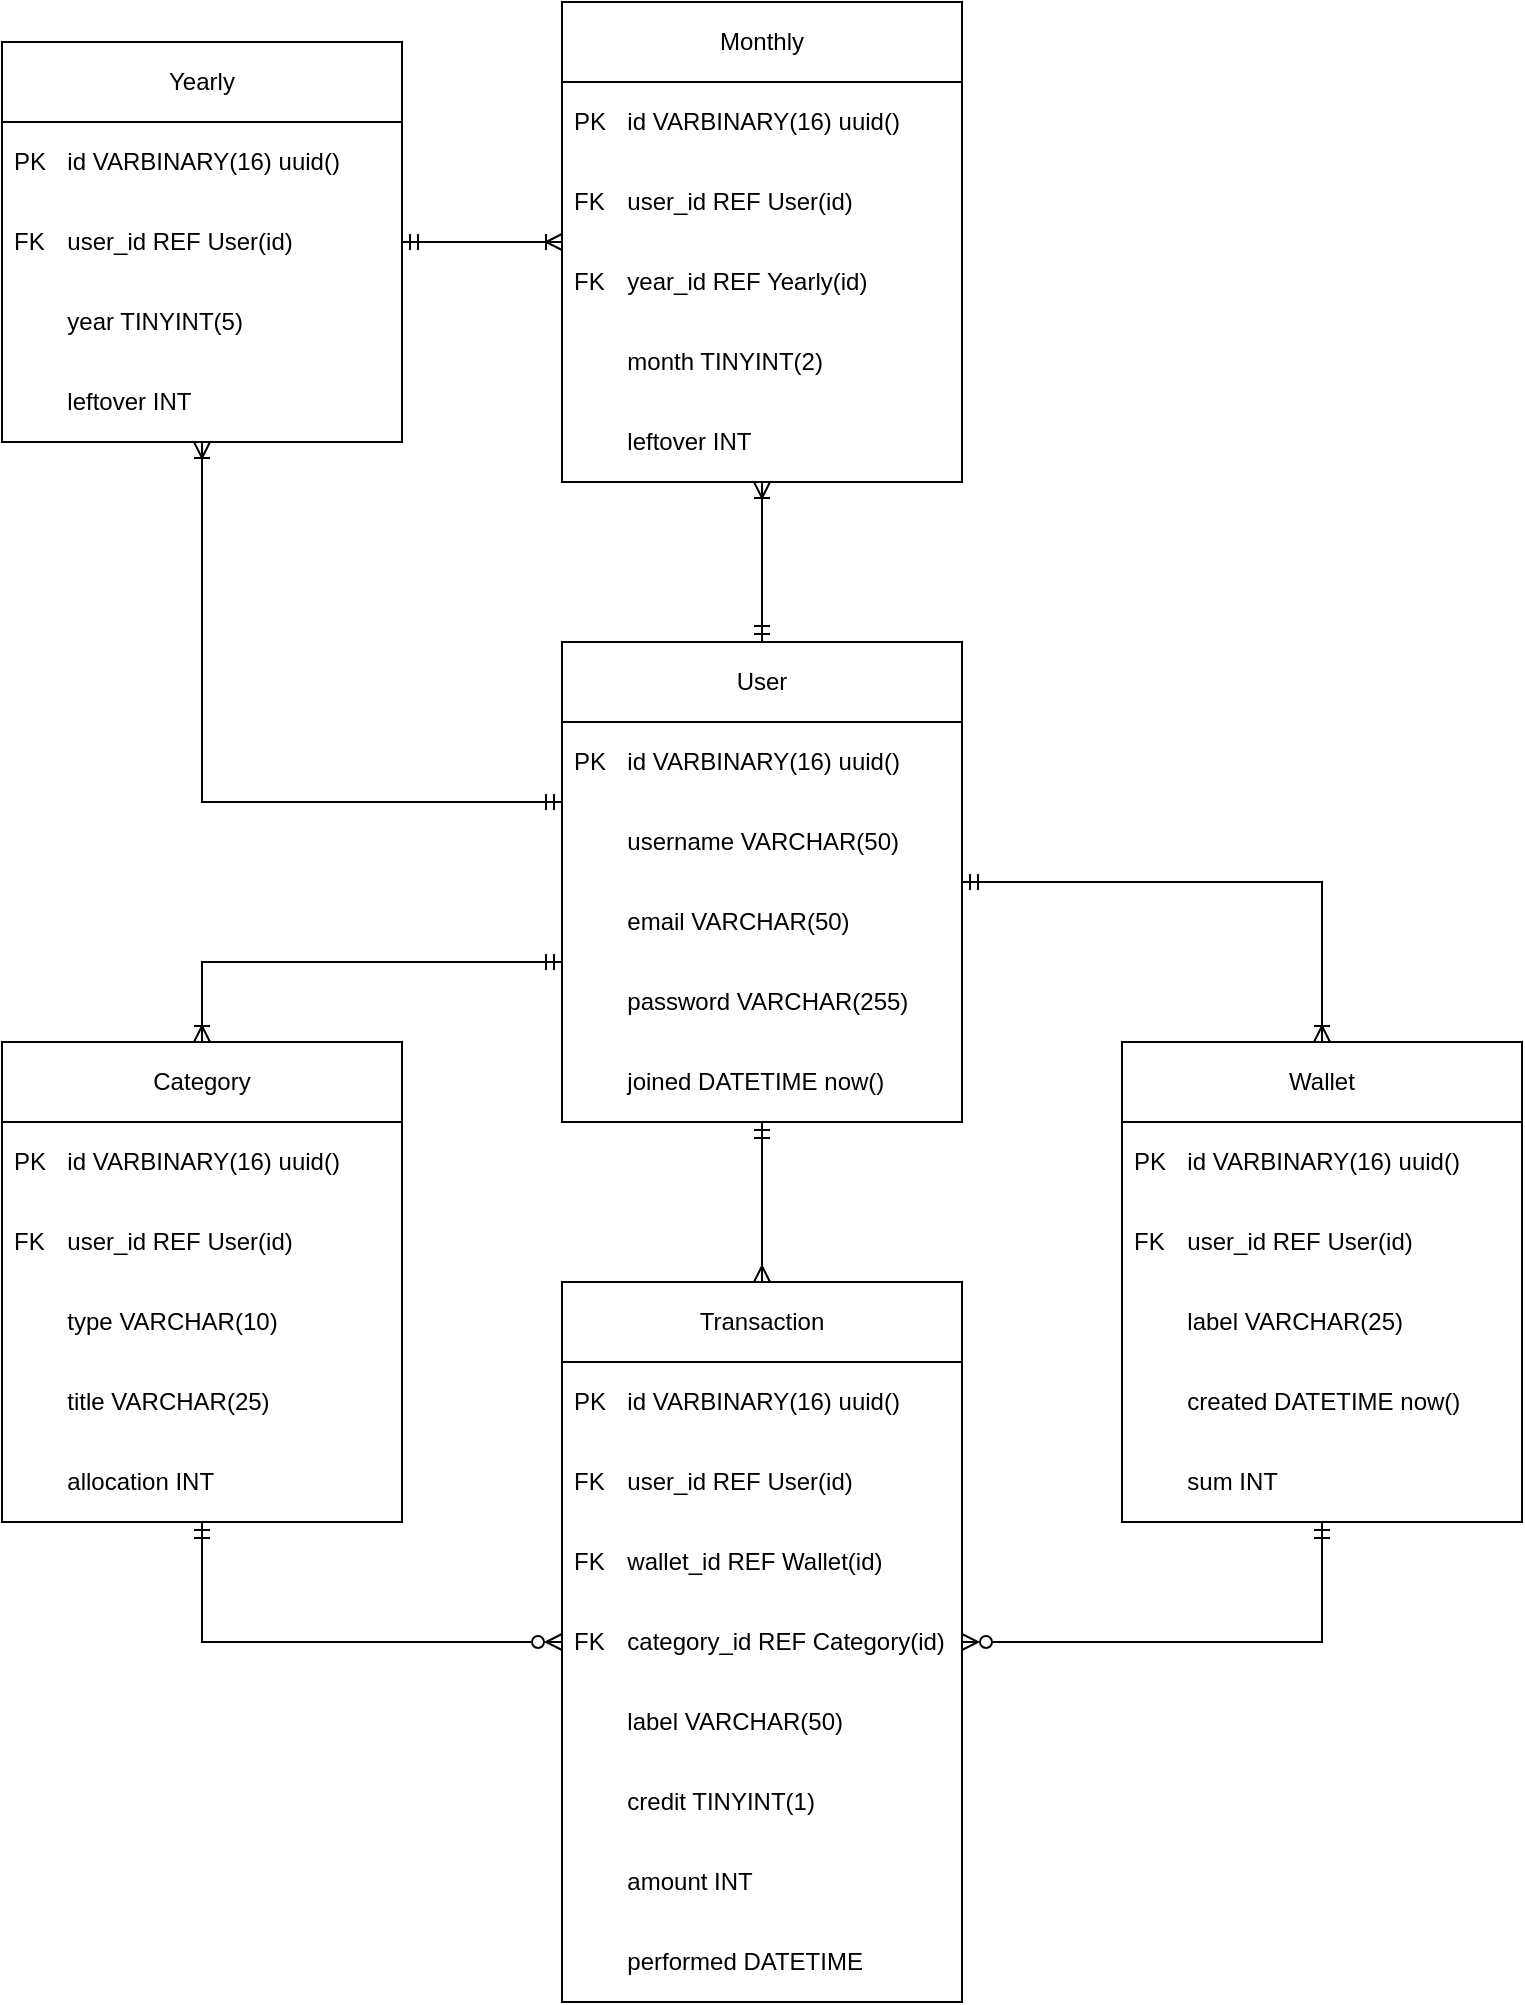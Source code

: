 <mxfile version="21.6.8" type="device">
  <diagram name="Page-1" id="YdgR2gRD5kmHAk2dZOB9">
    <mxGraphModel dx="2082" dy="1325" grid="1" gridSize="10" guides="1" tooltips="1" connect="1" arrows="1" fold="1" page="1" pageScale="1" pageWidth="1169" pageHeight="827" math="0" shadow="0">
      <root>
        <mxCell id="0" />
        <mxCell id="1" parent="0" />
        <mxCell id="_eTW3mn9JYK0ulwaIqR9-60" style="edgeStyle=orthogonalEdgeStyle;rounded=0;orthogonalLoop=1;jettySize=auto;html=1;endArrow=ERmany;endFill=0;startArrow=ERmandOne;startFill=0;" edge="1" parent="1" source="_eTW3mn9JYK0ulwaIqR9-26" target="_eTW3mn9JYK0ulwaIqR9-54">
          <mxGeometry relative="1" as="geometry" />
        </mxCell>
        <mxCell id="_eTW3mn9JYK0ulwaIqR9-61" style="edgeStyle=orthogonalEdgeStyle;rounded=0;orthogonalLoop=1;jettySize=auto;html=1;endArrow=ERoneToMany;endFill=0;startArrow=ERmandOne;startFill=0;" edge="1" parent="1" source="_eTW3mn9JYK0ulwaIqR9-26" target="_eTW3mn9JYK0ulwaIqR9-47">
          <mxGeometry relative="1" as="geometry">
            <Array as="points">
              <mxPoint x="620" y="160" />
            </Array>
          </mxGeometry>
        </mxCell>
        <mxCell id="_eTW3mn9JYK0ulwaIqR9-86" style="edgeStyle=orthogonalEdgeStyle;rounded=0;orthogonalLoop=1;jettySize=auto;html=1;startArrow=ERmandOne;startFill=0;endArrow=ERoneToMany;endFill=0;" edge="1" parent="1" source="_eTW3mn9JYK0ulwaIqR9-26" target="_eTW3mn9JYK0ulwaIqR9-79">
          <mxGeometry relative="1" as="geometry">
            <Array as="points">
              <mxPoint x="340" y="-80" />
            </Array>
          </mxGeometry>
        </mxCell>
        <mxCell id="_eTW3mn9JYK0ulwaIqR9-95" style="edgeStyle=orthogonalEdgeStyle;rounded=0;orthogonalLoop=1;jettySize=auto;html=1;startArrow=ERmandOne;startFill=0;endArrow=ERoneToMany;endFill=0;" edge="1" parent="1" source="_eTW3mn9JYK0ulwaIqR9-26" target="_eTW3mn9JYK0ulwaIqR9-87">
          <mxGeometry relative="1" as="geometry">
            <Array as="points">
              <mxPoint x="60" y="120" />
            </Array>
          </mxGeometry>
        </mxCell>
        <mxCell id="_eTW3mn9JYK0ulwaIqR9-26" value="User" style="swimlane;fontStyle=0;childLayout=stackLayout;horizontal=1;startSize=40;horizontalStack=0;resizeParent=1;resizeParentMax=0;resizeLast=0;collapsible=1;marginBottom=0;whiteSpace=wrap;html=1;rounded=0;" vertex="1" parent="1">
          <mxGeometry x="240" y="40" width="200" height="240" as="geometry">
            <mxRectangle x="240" y="80" width="70" height="40" as="alternateBounds" />
          </mxGeometry>
        </mxCell>
        <mxCell id="_eTW3mn9JYK0ulwaIqR9-31" value="PK&amp;nbsp;&lt;span style=&quot;white-space: pre;&quot;&gt;&#x9;&lt;/span&gt;id VARBINARY(16) uuid()&amp;nbsp;" style="text;strokeColor=none;fillColor=none;align=left;verticalAlign=middle;spacingLeft=4;spacingRight=4;overflow=hidden;points=[[0,0.5],[1,0.5]];portConstraint=eastwest;rotatable=0;whiteSpace=wrap;html=1;" vertex="1" parent="_eTW3mn9JYK0ulwaIqR9-26">
          <mxGeometry y="40" width="200" height="40" as="geometry" />
        </mxCell>
        <mxCell id="_eTW3mn9JYK0ulwaIqR9-44" value="&lt;span style=&quot;white-space: pre;&quot;&gt;&#x9;&lt;/span&gt;username VARCHAR(50)&amp;nbsp;" style="text;strokeColor=none;fillColor=none;align=left;verticalAlign=middle;spacingLeft=4;spacingRight=4;overflow=hidden;points=[[0,0.5],[1,0.5]];portConstraint=eastwest;rotatable=0;whiteSpace=wrap;html=1;" vertex="1" parent="_eTW3mn9JYK0ulwaIqR9-26">
          <mxGeometry y="80" width="200" height="40" as="geometry" />
        </mxCell>
        <mxCell id="_eTW3mn9JYK0ulwaIqR9-58" value="&lt;span style=&quot;white-space: pre;&quot;&gt;&#x9;&lt;/span&gt;email VARCHAR(50)&amp;nbsp;" style="text;strokeColor=none;fillColor=none;align=left;verticalAlign=middle;spacingLeft=4;spacingRight=4;overflow=hidden;points=[[0,0.5],[1,0.5]];portConstraint=eastwest;rotatable=0;whiteSpace=wrap;html=1;" vertex="1" parent="_eTW3mn9JYK0ulwaIqR9-26">
          <mxGeometry y="120" width="200" height="40" as="geometry" />
        </mxCell>
        <mxCell id="_eTW3mn9JYK0ulwaIqR9-45" value="&lt;span style=&quot;white-space: pre;&quot;&gt;&#x9;&lt;/span&gt;password VARCHAR(255)&amp;nbsp;" style="text;strokeColor=none;fillColor=none;align=left;verticalAlign=middle;spacingLeft=4;spacingRight=4;overflow=hidden;points=[[0,0.5],[1,0.5]];portConstraint=eastwest;rotatable=0;whiteSpace=wrap;html=1;" vertex="1" parent="_eTW3mn9JYK0ulwaIqR9-26">
          <mxGeometry y="160" width="200" height="40" as="geometry" />
        </mxCell>
        <mxCell id="_eTW3mn9JYK0ulwaIqR9-69" value="&lt;span style=&quot;white-space: pre;&quot;&gt;&#x9;&lt;/span&gt;joined DATETIME now()&amp;nbsp;" style="text;strokeColor=none;fillColor=none;align=left;verticalAlign=middle;spacingLeft=4;spacingRight=4;overflow=hidden;points=[[0,0.5],[1,0.5]];portConstraint=eastwest;rotatable=0;whiteSpace=wrap;html=1;" vertex="1" parent="_eTW3mn9JYK0ulwaIqR9-26">
          <mxGeometry y="200" width="200" height="40" as="geometry" />
        </mxCell>
        <mxCell id="_eTW3mn9JYK0ulwaIqR9-62" style="edgeStyle=orthogonalEdgeStyle;rounded=0;orthogonalLoop=1;jettySize=auto;html=1;endArrow=ERzeroToMany;endFill=0;startArrow=ERmandOne;startFill=0;" edge="1" parent="1" source="_eTW3mn9JYK0ulwaIqR9-47" target="_eTW3mn9JYK0ulwaIqR9-54">
          <mxGeometry relative="1" as="geometry">
            <Array as="points">
              <mxPoint x="620" y="540" />
            </Array>
          </mxGeometry>
        </mxCell>
        <mxCell id="_eTW3mn9JYK0ulwaIqR9-47" value="Wallet" style="swimlane;fontStyle=0;childLayout=stackLayout;horizontal=1;startSize=40;horizontalStack=0;resizeParent=1;resizeParentMax=0;resizeLast=0;collapsible=1;marginBottom=0;whiteSpace=wrap;html=1;rounded=0;" vertex="1" parent="1">
          <mxGeometry x="520" y="240" width="200" height="240" as="geometry">
            <mxRectangle x="240" y="80" width="70" height="40" as="alternateBounds" />
          </mxGeometry>
        </mxCell>
        <mxCell id="_eTW3mn9JYK0ulwaIqR9-48" value="PK&amp;nbsp;&lt;span style=&quot;white-space: pre;&quot;&gt;&#x9;&lt;/span&gt;id VARBINARY(16) uuid()&amp;nbsp;" style="text;strokeColor=none;fillColor=none;align=left;verticalAlign=middle;spacingLeft=4;spacingRight=4;overflow=hidden;points=[[0,0.5],[1,0.5]];portConstraint=eastwest;rotatable=0;whiteSpace=wrap;html=1;" vertex="1" parent="_eTW3mn9JYK0ulwaIqR9-47">
          <mxGeometry y="40" width="200" height="40" as="geometry" />
        </mxCell>
        <mxCell id="_eTW3mn9JYK0ulwaIqR9-52" value="FK&amp;nbsp;&lt;span style=&quot;white-space: pre;&quot;&gt;&#x9;&lt;/span&gt;user_id REF User(id)&amp;nbsp;" style="text;strokeColor=none;fillColor=none;align=left;verticalAlign=middle;spacingLeft=4;spacingRight=4;overflow=hidden;points=[[0,0.5],[1,0.5]];portConstraint=eastwest;rotatable=0;whiteSpace=wrap;html=1;" vertex="1" parent="_eTW3mn9JYK0ulwaIqR9-47">
          <mxGeometry y="80" width="200" height="40" as="geometry" />
        </mxCell>
        <mxCell id="_eTW3mn9JYK0ulwaIqR9-50" value="&lt;span style=&quot;white-space: pre;&quot;&gt;&#x9;&lt;/span&gt;label VARCHAR(25)&amp;nbsp;" style="text;strokeColor=none;fillColor=none;align=left;verticalAlign=middle;spacingLeft=4;spacingRight=4;overflow=hidden;points=[[0,0.5],[1,0.5]];portConstraint=eastwest;rotatable=0;whiteSpace=wrap;html=1;" vertex="1" parent="_eTW3mn9JYK0ulwaIqR9-47">
          <mxGeometry y="120" width="200" height="40" as="geometry" />
        </mxCell>
        <mxCell id="_eTW3mn9JYK0ulwaIqR9-71" value="&lt;span style=&quot;white-space: pre;&quot;&gt;&#x9;&lt;/span&gt;created DATETIME now()&amp;nbsp;" style="text;strokeColor=none;fillColor=none;align=left;verticalAlign=middle;spacingLeft=4;spacingRight=4;overflow=hidden;points=[[0,0.5],[1,0.5]];portConstraint=eastwest;rotatable=0;whiteSpace=wrap;html=1;" vertex="1" parent="_eTW3mn9JYK0ulwaIqR9-47">
          <mxGeometry y="160" width="200" height="40" as="geometry" />
        </mxCell>
        <mxCell id="_eTW3mn9JYK0ulwaIqR9-77" value="&lt;span style=&quot;white-space: pre;&quot;&gt;&#x9;&lt;/span&gt;sum INT&amp;nbsp;" style="text;strokeColor=none;fillColor=none;align=left;verticalAlign=middle;spacingLeft=4;spacingRight=4;overflow=hidden;points=[[0,0.5],[1,0.5]];portConstraint=eastwest;rotatable=0;whiteSpace=wrap;html=1;" vertex="1" parent="_eTW3mn9JYK0ulwaIqR9-47">
          <mxGeometry y="200" width="200" height="40" as="geometry" />
        </mxCell>
        <mxCell id="_eTW3mn9JYK0ulwaIqR9-54" value="Transaction" style="swimlane;fontStyle=0;childLayout=stackLayout;horizontal=1;startSize=40;horizontalStack=0;resizeParent=1;resizeParentMax=0;resizeLast=0;collapsible=1;marginBottom=0;whiteSpace=wrap;html=1;rounded=0;" vertex="1" parent="1">
          <mxGeometry x="240" y="360" width="200" height="360" as="geometry">
            <mxRectangle x="240" y="80" width="70" height="40" as="alternateBounds" />
          </mxGeometry>
        </mxCell>
        <mxCell id="_eTW3mn9JYK0ulwaIqR9-55" value="PK&amp;nbsp;&lt;span style=&quot;white-space: pre;&quot;&gt;&#x9;&lt;/span&gt;id VARBINARY(16) uuid()&amp;nbsp;" style="text;strokeColor=none;fillColor=none;align=left;verticalAlign=middle;spacingLeft=4;spacingRight=4;overflow=hidden;points=[[0,0.5],[1,0.5]];portConstraint=eastwest;rotatable=0;whiteSpace=wrap;html=1;" vertex="1" parent="_eTW3mn9JYK0ulwaIqR9-54">
          <mxGeometry y="40" width="200" height="40" as="geometry" />
        </mxCell>
        <mxCell id="_eTW3mn9JYK0ulwaIqR9-56" value="FK&amp;nbsp;&lt;span style=&quot;white-space: pre;&quot;&gt;&#x9;&lt;/span&gt;user_id REF User(id)&amp;nbsp;" style="text;strokeColor=none;fillColor=none;align=left;verticalAlign=middle;spacingLeft=4;spacingRight=4;overflow=hidden;points=[[0,0.5],[1,0.5]];portConstraint=eastwest;rotatable=0;whiteSpace=wrap;html=1;" vertex="1" parent="_eTW3mn9JYK0ulwaIqR9-54">
          <mxGeometry y="80" width="200" height="40" as="geometry" />
        </mxCell>
        <mxCell id="_eTW3mn9JYK0ulwaIqR9-57" value="FK&lt;span style=&quot;white-space: pre;&quot;&gt;&#x9;&lt;/span&gt;wallet_id REF Wallet(id)&amp;nbsp;" style="text;strokeColor=none;fillColor=none;align=left;verticalAlign=middle;spacingLeft=4;spacingRight=4;overflow=hidden;points=[[0,0.5],[1,0.5]];portConstraint=eastwest;rotatable=0;whiteSpace=wrap;html=1;" vertex="1" parent="_eTW3mn9JYK0ulwaIqR9-54">
          <mxGeometry y="120" width="200" height="40" as="geometry" />
        </mxCell>
        <mxCell id="_eTW3mn9JYK0ulwaIqR9-72" value="FK&lt;span style=&quot;white-space: pre;&quot;&gt;&#x9;&lt;/span&gt;category_id REF Category(id)&amp;nbsp;" style="text;strokeColor=none;fillColor=none;align=left;verticalAlign=middle;spacingLeft=4;spacingRight=4;overflow=hidden;points=[[0,0.5],[1,0.5]];portConstraint=eastwest;rotatable=0;whiteSpace=wrap;html=1;" vertex="1" parent="_eTW3mn9JYK0ulwaIqR9-54">
          <mxGeometry y="160" width="200" height="40" as="geometry" />
        </mxCell>
        <mxCell id="_eTW3mn9JYK0ulwaIqR9-63" value="&lt;span style=&quot;white-space: pre;&quot;&gt;&#x9;&lt;/span&gt;label VARCHAR(50)&amp;nbsp;&lt;br&gt;" style="text;strokeColor=none;fillColor=none;align=left;verticalAlign=middle;spacingLeft=4;spacingRight=4;overflow=hidden;points=[[0,0.5],[1,0.5]];portConstraint=eastwest;rotatable=0;whiteSpace=wrap;html=1;" vertex="1" parent="_eTW3mn9JYK0ulwaIqR9-54">
          <mxGeometry y="200" width="200" height="40" as="geometry" />
        </mxCell>
        <mxCell id="_eTW3mn9JYK0ulwaIqR9-59" value="&lt;span style=&quot;white-space: pre;&quot;&gt;&#x9;&lt;/span&gt;credit TINYINT(1)&amp;nbsp;" style="text;strokeColor=none;fillColor=none;align=left;verticalAlign=middle;spacingLeft=4;spacingRight=4;overflow=hidden;points=[[0,0.5],[1,0.5]];portConstraint=eastwest;rotatable=0;whiteSpace=wrap;html=1;" vertex="1" parent="_eTW3mn9JYK0ulwaIqR9-54">
          <mxGeometry y="240" width="200" height="40" as="geometry" />
        </mxCell>
        <mxCell id="_eTW3mn9JYK0ulwaIqR9-68" value="&lt;span style=&quot;white-space: pre;&quot;&gt;&#x9;&lt;/span&gt;amount INT&amp;nbsp;" style="text;strokeColor=none;fillColor=none;align=left;verticalAlign=middle;spacingLeft=4;spacingRight=4;overflow=hidden;points=[[0,0.5],[1,0.5]];portConstraint=eastwest;rotatable=0;whiteSpace=wrap;html=1;" vertex="1" parent="_eTW3mn9JYK0ulwaIqR9-54">
          <mxGeometry y="280" width="200" height="40" as="geometry" />
        </mxCell>
        <mxCell id="_eTW3mn9JYK0ulwaIqR9-70" value="&lt;span style=&quot;white-space: pre;&quot;&gt;&#x9;&lt;/span&gt;performed&amp;nbsp;DATETIME&amp;nbsp;" style="text;strokeColor=none;fillColor=none;align=left;verticalAlign=middle;spacingLeft=4;spacingRight=4;overflow=hidden;points=[[0,0.5],[1,0.5]];portConstraint=eastwest;rotatable=0;whiteSpace=wrap;html=1;" vertex="1" parent="_eTW3mn9JYK0ulwaIqR9-54">
          <mxGeometry y="320" width="200" height="40" as="geometry" />
        </mxCell>
        <mxCell id="_eTW3mn9JYK0ulwaIqR9-75" style="edgeStyle=orthogonalEdgeStyle;rounded=0;orthogonalLoop=1;jettySize=auto;html=1;startArrow=ERmandOne;startFill=0;endArrow=ERzeroToMany;endFill=0;" edge="1" parent="1" source="_eTW3mn9JYK0ulwaIqR9-64" target="_eTW3mn9JYK0ulwaIqR9-54">
          <mxGeometry relative="1" as="geometry">
            <Array as="points">
              <mxPoint x="60" y="540" />
            </Array>
          </mxGeometry>
        </mxCell>
        <mxCell id="_eTW3mn9JYK0ulwaIqR9-64" value="Category" style="swimlane;fontStyle=0;childLayout=stackLayout;horizontal=1;startSize=40;horizontalStack=0;resizeParent=1;resizeParentMax=0;resizeLast=0;collapsible=1;marginBottom=0;whiteSpace=wrap;html=1;rounded=0;" vertex="1" parent="1">
          <mxGeometry x="-40" y="240" width="200" height="240" as="geometry">
            <mxRectangle x="240" y="80" width="70" height="40" as="alternateBounds" />
          </mxGeometry>
        </mxCell>
        <mxCell id="_eTW3mn9JYK0ulwaIqR9-65" value="PK&amp;nbsp;&lt;span style=&quot;white-space: pre;&quot;&gt;&#x9;&lt;/span&gt;id VARBINARY(16) uuid()&amp;nbsp;" style="text;strokeColor=none;fillColor=none;align=left;verticalAlign=middle;spacingLeft=4;spacingRight=4;overflow=hidden;points=[[0,0.5],[1,0.5]];portConstraint=eastwest;rotatable=0;whiteSpace=wrap;html=1;" vertex="1" parent="_eTW3mn9JYK0ulwaIqR9-64">
          <mxGeometry y="40" width="200" height="40" as="geometry" />
        </mxCell>
        <mxCell id="_eTW3mn9JYK0ulwaIqR9-66" value="FK&amp;nbsp;&lt;span style=&quot;white-space: pre;&quot;&gt;&#x9;&lt;/span&gt;user_id REF User(id)&amp;nbsp;" style="text;strokeColor=none;fillColor=none;align=left;verticalAlign=middle;spacingLeft=4;spacingRight=4;overflow=hidden;points=[[0,0.5],[1,0.5]];portConstraint=eastwest;rotatable=0;whiteSpace=wrap;html=1;" vertex="1" parent="_eTW3mn9JYK0ulwaIqR9-64">
          <mxGeometry y="80" width="200" height="40" as="geometry" />
        </mxCell>
        <mxCell id="_eTW3mn9JYK0ulwaIqR9-78" value="&lt;span style=&quot;white-space: pre;&quot;&gt;&#x9;&lt;/span&gt;type VARCHAR(10)&amp;nbsp;" style="text;strokeColor=none;fillColor=none;align=left;verticalAlign=middle;spacingLeft=4;spacingRight=4;overflow=hidden;points=[[0,0.5],[1,0.5]];portConstraint=eastwest;rotatable=0;whiteSpace=wrap;html=1;" vertex="1" parent="_eTW3mn9JYK0ulwaIqR9-64">
          <mxGeometry y="120" width="200" height="40" as="geometry" />
        </mxCell>
        <mxCell id="_eTW3mn9JYK0ulwaIqR9-67" value="&lt;span style=&quot;white-space: pre;&quot;&gt;&#x9;&lt;/span&gt;title VARCHAR(25)&amp;nbsp;" style="text;strokeColor=none;fillColor=none;align=left;verticalAlign=middle;spacingLeft=4;spacingRight=4;overflow=hidden;points=[[0,0.5],[1,0.5]];portConstraint=eastwest;rotatable=0;whiteSpace=wrap;html=1;" vertex="1" parent="_eTW3mn9JYK0ulwaIqR9-64">
          <mxGeometry y="160" width="200" height="40" as="geometry" />
        </mxCell>
        <mxCell id="_eTW3mn9JYK0ulwaIqR9-73" value="&lt;span style=&quot;white-space: pre;&quot;&gt;&#x9;&lt;/span&gt;allocation INT&amp;nbsp;" style="text;strokeColor=none;fillColor=none;align=left;verticalAlign=middle;spacingLeft=4;spacingRight=4;overflow=hidden;points=[[0,0.5],[1,0.5]];portConstraint=eastwest;rotatable=0;whiteSpace=wrap;html=1;" vertex="1" parent="_eTW3mn9JYK0ulwaIqR9-64">
          <mxGeometry y="200" width="200" height="40" as="geometry" />
        </mxCell>
        <mxCell id="_eTW3mn9JYK0ulwaIqR9-74" style="edgeStyle=orthogonalEdgeStyle;rounded=0;orthogonalLoop=1;jettySize=auto;html=1;endArrow=ERoneToMany;endFill=0;startArrow=ERmandOne;startFill=0;" edge="1" parent="1" source="_eTW3mn9JYK0ulwaIqR9-58" target="_eTW3mn9JYK0ulwaIqR9-64">
          <mxGeometry relative="1" as="geometry">
            <Array as="points">
              <mxPoint x="60" y="200" />
            </Array>
          </mxGeometry>
        </mxCell>
        <mxCell id="_eTW3mn9JYK0ulwaIqR9-79" value="Monthly" style="swimlane;fontStyle=0;childLayout=stackLayout;horizontal=1;startSize=40;horizontalStack=0;resizeParent=1;resizeParentMax=0;resizeLast=0;collapsible=1;marginBottom=0;whiteSpace=wrap;html=1;rounded=0;" vertex="1" parent="1">
          <mxGeometry x="240" y="-280" width="200" height="240" as="geometry">
            <mxRectangle x="240" y="80" width="70" height="40" as="alternateBounds" />
          </mxGeometry>
        </mxCell>
        <mxCell id="_eTW3mn9JYK0ulwaIqR9-80" value="PK&amp;nbsp;&lt;span style=&quot;white-space: pre;&quot;&gt;&#x9;&lt;/span&gt;id VARBINARY(16) uuid()&amp;nbsp;" style="text;strokeColor=none;fillColor=none;align=left;verticalAlign=middle;spacingLeft=4;spacingRight=4;overflow=hidden;points=[[0,0.5],[1,0.5]];portConstraint=eastwest;rotatable=0;whiteSpace=wrap;html=1;" vertex="1" parent="_eTW3mn9JYK0ulwaIqR9-79">
          <mxGeometry y="40" width="200" height="40" as="geometry" />
        </mxCell>
        <mxCell id="_eTW3mn9JYK0ulwaIqR9-81" value="FK&amp;nbsp;&lt;span style=&quot;white-space: pre;&quot;&gt;&#x9;&lt;/span&gt;user_id REF User(id)&amp;nbsp;" style="text;strokeColor=none;fillColor=none;align=left;verticalAlign=middle;spacingLeft=4;spacingRight=4;overflow=hidden;points=[[0,0.5],[1,0.5]];portConstraint=eastwest;rotatable=0;whiteSpace=wrap;html=1;" vertex="1" parent="_eTW3mn9JYK0ulwaIqR9-79">
          <mxGeometry y="80" width="200" height="40" as="geometry" />
        </mxCell>
        <mxCell id="_eTW3mn9JYK0ulwaIqR9-85" value="FK&amp;nbsp;&lt;span style=&quot;white-space: pre;&quot;&gt;&#x9;&lt;/span&gt;year_id REF Yearly(id)&amp;nbsp;" style="text;strokeColor=none;fillColor=none;align=left;verticalAlign=middle;spacingLeft=4;spacingRight=4;overflow=hidden;points=[[0,0.5],[1,0.5]];portConstraint=eastwest;rotatable=0;whiteSpace=wrap;html=1;" vertex="1" parent="_eTW3mn9JYK0ulwaIqR9-79">
          <mxGeometry y="120" width="200" height="40" as="geometry" />
        </mxCell>
        <mxCell id="_eTW3mn9JYK0ulwaIqR9-82" value="&lt;span style=&quot;white-space: pre;&quot;&gt;&#x9;&lt;/span&gt;month TINYINT(2)&amp;nbsp;" style="text;strokeColor=none;fillColor=none;align=left;verticalAlign=middle;spacingLeft=4;spacingRight=4;overflow=hidden;points=[[0,0.5],[1,0.5]];portConstraint=eastwest;rotatable=0;whiteSpace=wrap;html=1;" vertex="1" parent="_eTW3mn9JYK0ulwaIqR9-79">
          <mxGeometry y="160" width="200" height="40" as="geometry" />
        </mxCell>
        <mxCell id="_eTW3mn9JYK0ulwaIqR9-84" value="&lt;span style=&quot;white-space: pre;&quot;&gt;&#x9;&lt;/span&gt;leftover INT&amp;nbsp;" style="text;strokeColor=none;fillColor=none;align=left;verticalAlign=middle;spacingLeft=4;spacingRight=4;overflow=hidden;points=[[0,0.5],[1,0.5]];portConstraint=eastwest;rotatable=0;whiteSpace=wrap;html=1;" vertex="1" parent="_eTW3mn9JYK0ulwaIqR9-79">
          <mxGeometry y="200" width="200" height="40" as="geometry" />
        </mxCell>
        <mxCell id="_eTW3mn9JYK0ulwaIqR9-87" value="Yearly" style="swimlane;fontStyle=0;childLayout=stackLayout;horizontal=1;startSize=40;horizontalStack=0;resizeParent=1;resizeParentMax=0;resizeLast=0;collapsible=1;marginBottom=0;whiteSpace=wrap;html=1;rounded=0;" vertex="1" parent="1">
          <mxGeometry x="-40" y="-260" width="200" height="200" as="geometry">
            <mxRectangle x="240" y="80" width="70" height="40" as="alternateBounds" />
          </mxGeometry>
        </mxCell>
        <mxCell id="_eTW3mn9JYK0ulwaIqR9-88" value="PK&amp;nbsp;&lt;span style=&quot;white-space: pre;&quot;&gt;&#x9;&lt;/span&gt;id VARBINARY(16) uuid()&amp;nbsp;" style="text;strokeColor=none;fillColor=none;align=left;verticalAlign=middle;spacingLeft=4;spacingRight=4;overflow=hidden;points=[[0,0.5],[1,0.5]];portConstraint=eastwest;rotatable=0;whiteSpace=wrap;html=1;" vertex="1" parent="_eTW3mn9JYK0ulwaIqR9-87">
          <mxGeometry y="40" width="200" height="40" as="geometry" />
        </mxCell>
        <mxCell id="_eTW3mn9JYK0ulwaIqR9-89" value="FK&amp;nbsp;&lt;span style=&quot;white-space: pre;&quot;&gt;&#x9;&lt;/span&gt;user_id REF User(id)&amp;nbsp;" style="text;strokeColor=none;fillColor=none;align=left;verticalAlign=middle;spacingLeft=4;spacingRight=4;overflow=hidden;points=[[0,0.5],[1,0.5]];portConstraint=eastwest;rotatable=0;whiteSpace=wrap;html=1;" vertex="1" parent="_eTW3mn9JYK0ulwaIqR9-87">
          <mxGeometry y="80" width="200" height="40" as="geometry" />
        </mxCell>
        <mxCell id="_eTW3mn9JYK0ulwaIqR9-91" value="&lt;span style=&quot;white-space: pre;&quot;&gt;&#x9;&lt;/span&gt;year TINYINT(5)" style="text;strokeColor=none;fillColor=none;align=left;verticalAlign=middle;spacingLeft=4;spacingRight=4;overflow=hidden;points=[[0,0.5],[1,0.5]];portConstraint=eastwest;rotatable=0;whiteSpace=wrap;html=1;" vertex="1" parent="_eTW3mn9JYK0ulwaIqR9-87">
          <mxGeometry y="120" width="200" height="40" as="geometry" />
        </mxCell>
        <mxCell id="_eTW3mn9JYK0ulwaIqR9-92" value="&lt;span style=&quot;white-space: pre;&quot;&gt;&#x9;&lt;/span&gt;leftover INT&amp;nbsp;" style="text;strokeColor=none;fillColor=none;align=left;verticalAlign=middle;spacingLeft=4;spacingRight=4;overflow=hidden;points=[[0,0.5],[1,0.5]];portConstraint=eastwest;rotatable=0;whiteSpace=wrap;html=1;" vertex="1" parent="_eTW3mn9JYK0ulwaIqR9-87">
          <mxGeometry y="160" width="200" height="40" as="geometry" />
        </mxCell>
        <mxCell id="_eTW3mn9JYK0ulwaIqR9-97" style="edgeStyle=orthogonalEdgeStyle;rounded=0;orthogonalLoop=1;jettySize=auto;html=1;startArrow=ERmandOne;startFill=0;endArrow=ERoneToMany;endFill=0;" edge="1" parent="1" source="_eTW3mn9JYK0ulwaIqR9-89" target="_eTW3mn9JYK0ulwaIqR9-79">
          <mxGeometry relative="1" as="geometry" />
        </mxCell>
      </root>
    </mxGraphModel>
  </diagram>
</mxfile>
